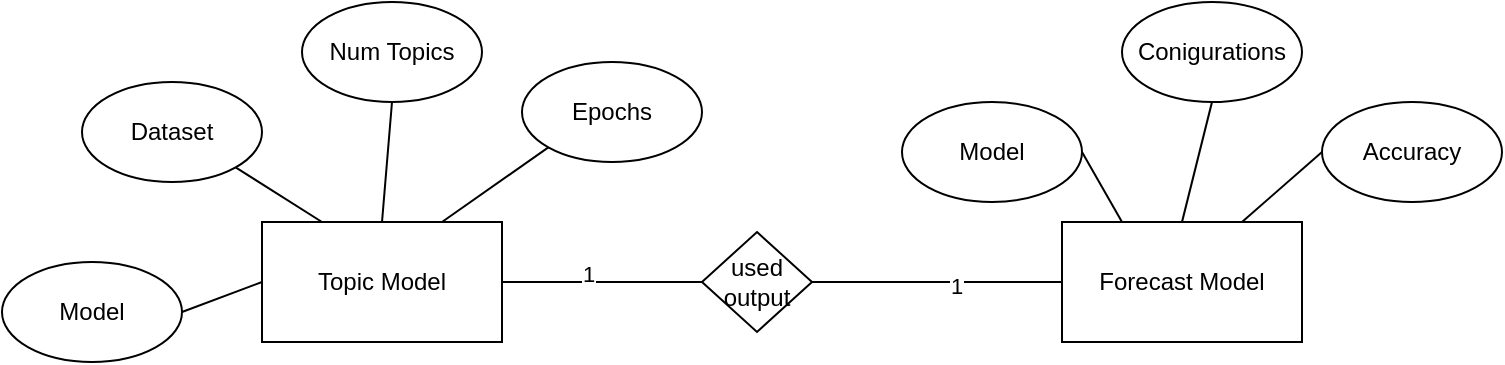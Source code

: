 <mxfile version="21.2.9" type="device">
  <diagram id="R2lEEEUBdFMjLlhIrx00" name="Page-1">
    <mxGraphModel dx="1026" dy="660" grid="1" gridSize="10" guides="1" tooltips="1" connect="1" arrows="1" fold="1" page="1" pageScale="1" pageWidth="850" pageHeight="1100" math="0" shadow="0" extFonts="Permanent Marker^https://fonts.googleapis.com/css?family=Permanent+Marker">
      <root>
        <mxCell id="0" />
        <mxCell id="1" parent="0" />
        <mxCell id="AyyPbLpvV-mhFWRa5OnU-1" value="Topic Model" style="rounded=0;whiteSpace=wrap;html=1;" vertex="1" parent="1">
          <mxGeometry x="190" y="170" width="120" height="60" as="geometry" />
        </mxCell>
        <mxCell id="AyyPbLpvV-mhFWRa5OnU-3" value="Dataset" style="ellipse;whiteSpace=wrap;html=1;" vertex="1" parent="1">
          <mxGeometry x="100" y="100" width="90" height="50" as="geometry" />
        </mxCell>
        <mxCell id="AyyPbLpvV-mhFWRa5OnU-4" value="Num Topics" style="ellipse;whiteSpace=wrap;html=1;" vertex="1" parent="1">
          <mxGeometry x="210" y="60" width="90" height="50" as="geometry" />
        </mxCell>
        <mxCell id="AyyPbLpvV-mhFWRa5OnU-5" value="Epochs" style="ellipse;whiteSpace=wrap;html=1;" vertex="1" parent="1">
          <mxGeometry x="320" y="90" width="90" height="50" as="geometry" />
        </mxCell>
        <mxCell id="AyyPbLpvV-mhFWRa5OnU-6" value="Model" style="ellipse;whiteSpace=wrap;html=1;" vertex="1" parent="1">
          <mxGeometry x="60" y="190" width="90" height="50" as="geometry" />
        </mxCell>
        <mxCell id="AyyPbLpvV-mhFWRa5OnU-7" value="" style="endArrow=none;html=1;rounded=0;entryX=0;entryY=0.5;entryDx=0;entryDy=0;exitX=1;exitY=0.5;exitDx=0;exitDy=0;" edge="1" parent="1" source="AyyPbLpvV-mhFWRa5OnU-6" target="AyyPbLpvV-mhFWRa5OnU-1">
          <mxGeometry width="50" height="50" relative="1" as="geometry">
            <mxPoint x="120" y="340" as="sourcePoint" />
            <mxPoint x="170" y="290" as="targetPoint" />
          </mxGeometry>
        </mxCell>
        <mxCell id="AyyPbLpvV-mhFWRa5OnU-8" value="" style="endArrow=none;html=1;rounded=0;entryX=0.25;entryY=0;entryDx=0;entryDy=0;exitX=1;exitY=1;exitDx=0;exitDy=0;" edge="1" parent="1" source="AyyPbLpvV-mhFWRa5OnU-3" target="AyyPbLpvV-mhFWRa5OnU-1">
          <mxGeometry width="50" height="50" relative="1" as="geometry">
            <mxPoint x="160" y="225" as="sourcePoint" />
            <mxPoint x="200" y="210" as="targetPoint" />
          </mxGeometry>
        </mxCell>
        <mxCell id="AyyPbLpvV-mhFWRa5OnU-9" value="" style="endArrow=none;html=1;rounded=0;entryX=0.5;entryY=0;entryDx=0;entryDy=0;exitX=0.5;exitY=1;exitDx=0;exitDy=0;" edge="1" parent="1" source="AyyPbLpvV-mhFWRa5OnU-4" target="AyyPbLpvV-mhFWRa5OnU-1">
          <mxGeometry width="50" height="50" relative="1" as="geometry">
            <mxPoint x="170" y="235" as="sourcePoint" />
            <mxPoint x="210" y="220" as="targetPoint" />
          </mxGeometry>
        </mxCell>
        <mxCell id="AyyPbLpvV-mhFWRa5OnU-10" value="" style="endArrow=none;html=1;rounded=0;entryX=0.75;entryY=0;entryDx=0;entryDy=0;exitX=0;exitY=1;exitDx=0;exitDy=0;" edge="1" parent="1" source="AyyPbLpvV-mhFWRa5OnU-5" target="AyyPbLpvV-mhFWRa5OnU-1">
          <mxGeometry width="50" height="50" relative="1" as="geometry">
            <mxPoint x="180" y="245" as="sourcePoint" />
            <mxPoint x="220" y="230" as="targetPoint" />
          </mxGeometry>
        </mxCell>
        <mxCell id="AyyPbLpvV-mhFWRa5OnU-11" value="used output" style="rhombus;whiteSpace=wrap;html=1;" vertex="1" parent="1">
          <mxGeometry x="410" y="175" width="55" height="50" as="geometry" />
        </mxCell>
        <mxCell id="AyyPbLpvV-mhFWRa5OnU-12" value="" style="endArrow=none;html=1;rounded=0;entryX=0;entryY=0.5;entryDx=0;entryDy=0;exitX=1;exitY=0.5;exitDx=0;exitDy=0;" edge="1" parent="1" source="AyyPbLpvV-mhFWRa5OnU-1" target="AyyPbLpvV-mhFWRa5OnU-11">
          <mxGeometry width="50" height="50" relative="1" as="geometry">
            <mxPoint x="330" y="370" as="sourcePoint" />
            <mxPoint x="380" y="320" as="targetPoint" />
          </mxGeometry>
        </mxCell>
        <mxCell id="AyyPbLpvV-mhFWRa5OnU-13" value="1" style="edgeLabel;html=1;align=center;verticalAlign=middle;resizable=0;points=[];" vertex="1" connectable="0" parent="AyyPbLpvV-mhFWRa5OnU-12">
          <mxGeometry x="-0.14" y="5" relative="1" as="geometry">
            <mxPoint y="1" as="offset" />
          </mxGeometry>
        </mxCell>
        <mxCell id="AyyPbLpvV-mhFWRa5OnU-14" value="Forecast Model" style="rounded=0;whiteSpace=wrap;html=1;" vertex="1" parent="1">
          <mxGeometry x="590" y="170" width="120" height="60" as="geometry" />
        </mxCell>
        <mxCell id="AyyPbLpvV-mhFWRa5OnU-15" value="" style="endArrow=none;html=1;rounded=0;entryX=1;entryY=0.5;entryDx=0;entryDy=0;exitX=0;exitY=0.5;exitDx=0;exitDy=0;" edge="1" parent="1" source="AyyPbLpvV-mhFWRa5OnU-14" target="AyyPbLpvV-mhFWRa5OnU-11">
          <mxGeometry width="50" height="50" relative="1" as="geometry">
            <mxPoint x="330" y="360" as="sourcePoint" />
            <mxPoint x="380" y="310" as="targetPoint" />
          </mxGeometry>
        </mxCell>
        <mxCell id="AyyPbLpvV-mhFWRa5OnU-16" value="1" style="edgeLabel;html=1;align=center;verticalAlign=middle;resizable=0;points=[];" vertex="1" connectable="0" parent="AyyPbLpvV-mhFWRa5OnU-15">
          <mxGeometry x="-0.152" y="2" relative="1" as="geometry">
            <mxPoint as="offset" />
          </mxGeometry>
        </mxCell>
        <mxCell id="AyyPbLpvV-mhFWRa5OnU-17" value="Model" style="ellipse;whiteSpace=wrap;html=1;" vertex="1" parent="1">
          <mxGeometry x="510" y="110" width="90" height="50" as="geometry" />
        </mxCell>
        <mxCell id="AyyPbLpvV-mhFWRa5OnU-18" value="Conigurations" style="ellipse;whiteSpace=wrap;html=1;" vertex="1" parent="1">
          <mxGeometry x="620" y="60" width="90" height="50" as="geometry" />
        </mxCell>
        <mxCell id="AyyPbLpvV-mhFWRa5OnU-19" value="Accuracy" style="ellipse;whiteSpace=wrap;html=1;" vertex="1" parent="1">
          <mxGeometry x="720" y="110" width="90" height="50" as="geometry" />
        </mxCell>
        <mxCell id="AyyPbLpvV-mhFWRa5OnU-20" value="" style="endArrow=none;html=1;rounded=0;entryX=0.5;entryY=1;entryDx=0;entryDy=0;exitX=0.5;exitY=0;exitDx=0;exitDy=0;" edge="1" parent="1" source="AyyPbLpvV-mhFWRa5OnU-14" target="AyyPbLpvV-mhFWRa5OnU-18">
          <mxGeometry width="50" height="50" relative="1" as="geometry">
            <mxPoint x="630" y="170" as="sourcePoint" />
            <mxPoint x="680" y="120" as="targetPoint" />
          </mxGeometry>
        </mxCell>
        <mxCell id="AyyPbLpvV-mhFWRa5OnU-21" value="" style="endArrow=none;html=1;rounded=0;entryX=0;entryY=0.5;entryDx=0;entryDy=0;exitX=0.75;exitY=0;exitDx=0;exitDy=0;" edge="1" parent="1" source="AyyPbLpvV-mhFWRa5OnU-14" target="AyyPbLpvV-mhFWRa5OnU-19">
          <mxGeometry width="50" height="50" relative="1" as="geometry">
            <mxPoint x="660" y="180" as="sourcePoint" />
            <mxPoint x="675" y="120" as="targetPoint" />
          </mxGeometry>
        </mxCell>
        <mxCell id="AyyPbLpvV-mhFWRa5OnU-22" value="" style="endArrow=none;html=1;rounded=0;entryX=1;entryY=0.5;entryDx=0;entryDy=0;exitX=0.25;exitY=0;exitDx=0;exitDy=0;" edge="1" parent="1" source="AyyPbLpvV-mhFWRa5OnU-14" target="AyyPbLpvV-mhFWRa5OnU-17">
          <mxGeometry width="50" height="50" relative="1" as="geometry">
            <mxPoint x="690" y="180" as="sourcePoint" />
            <mxPoint x="730" y="145" as="targetPoint" />
          </mxGeometry>
        </mxCell>
      </root>
    </mxGraphModel>
  </diagram>
</mxfile>
